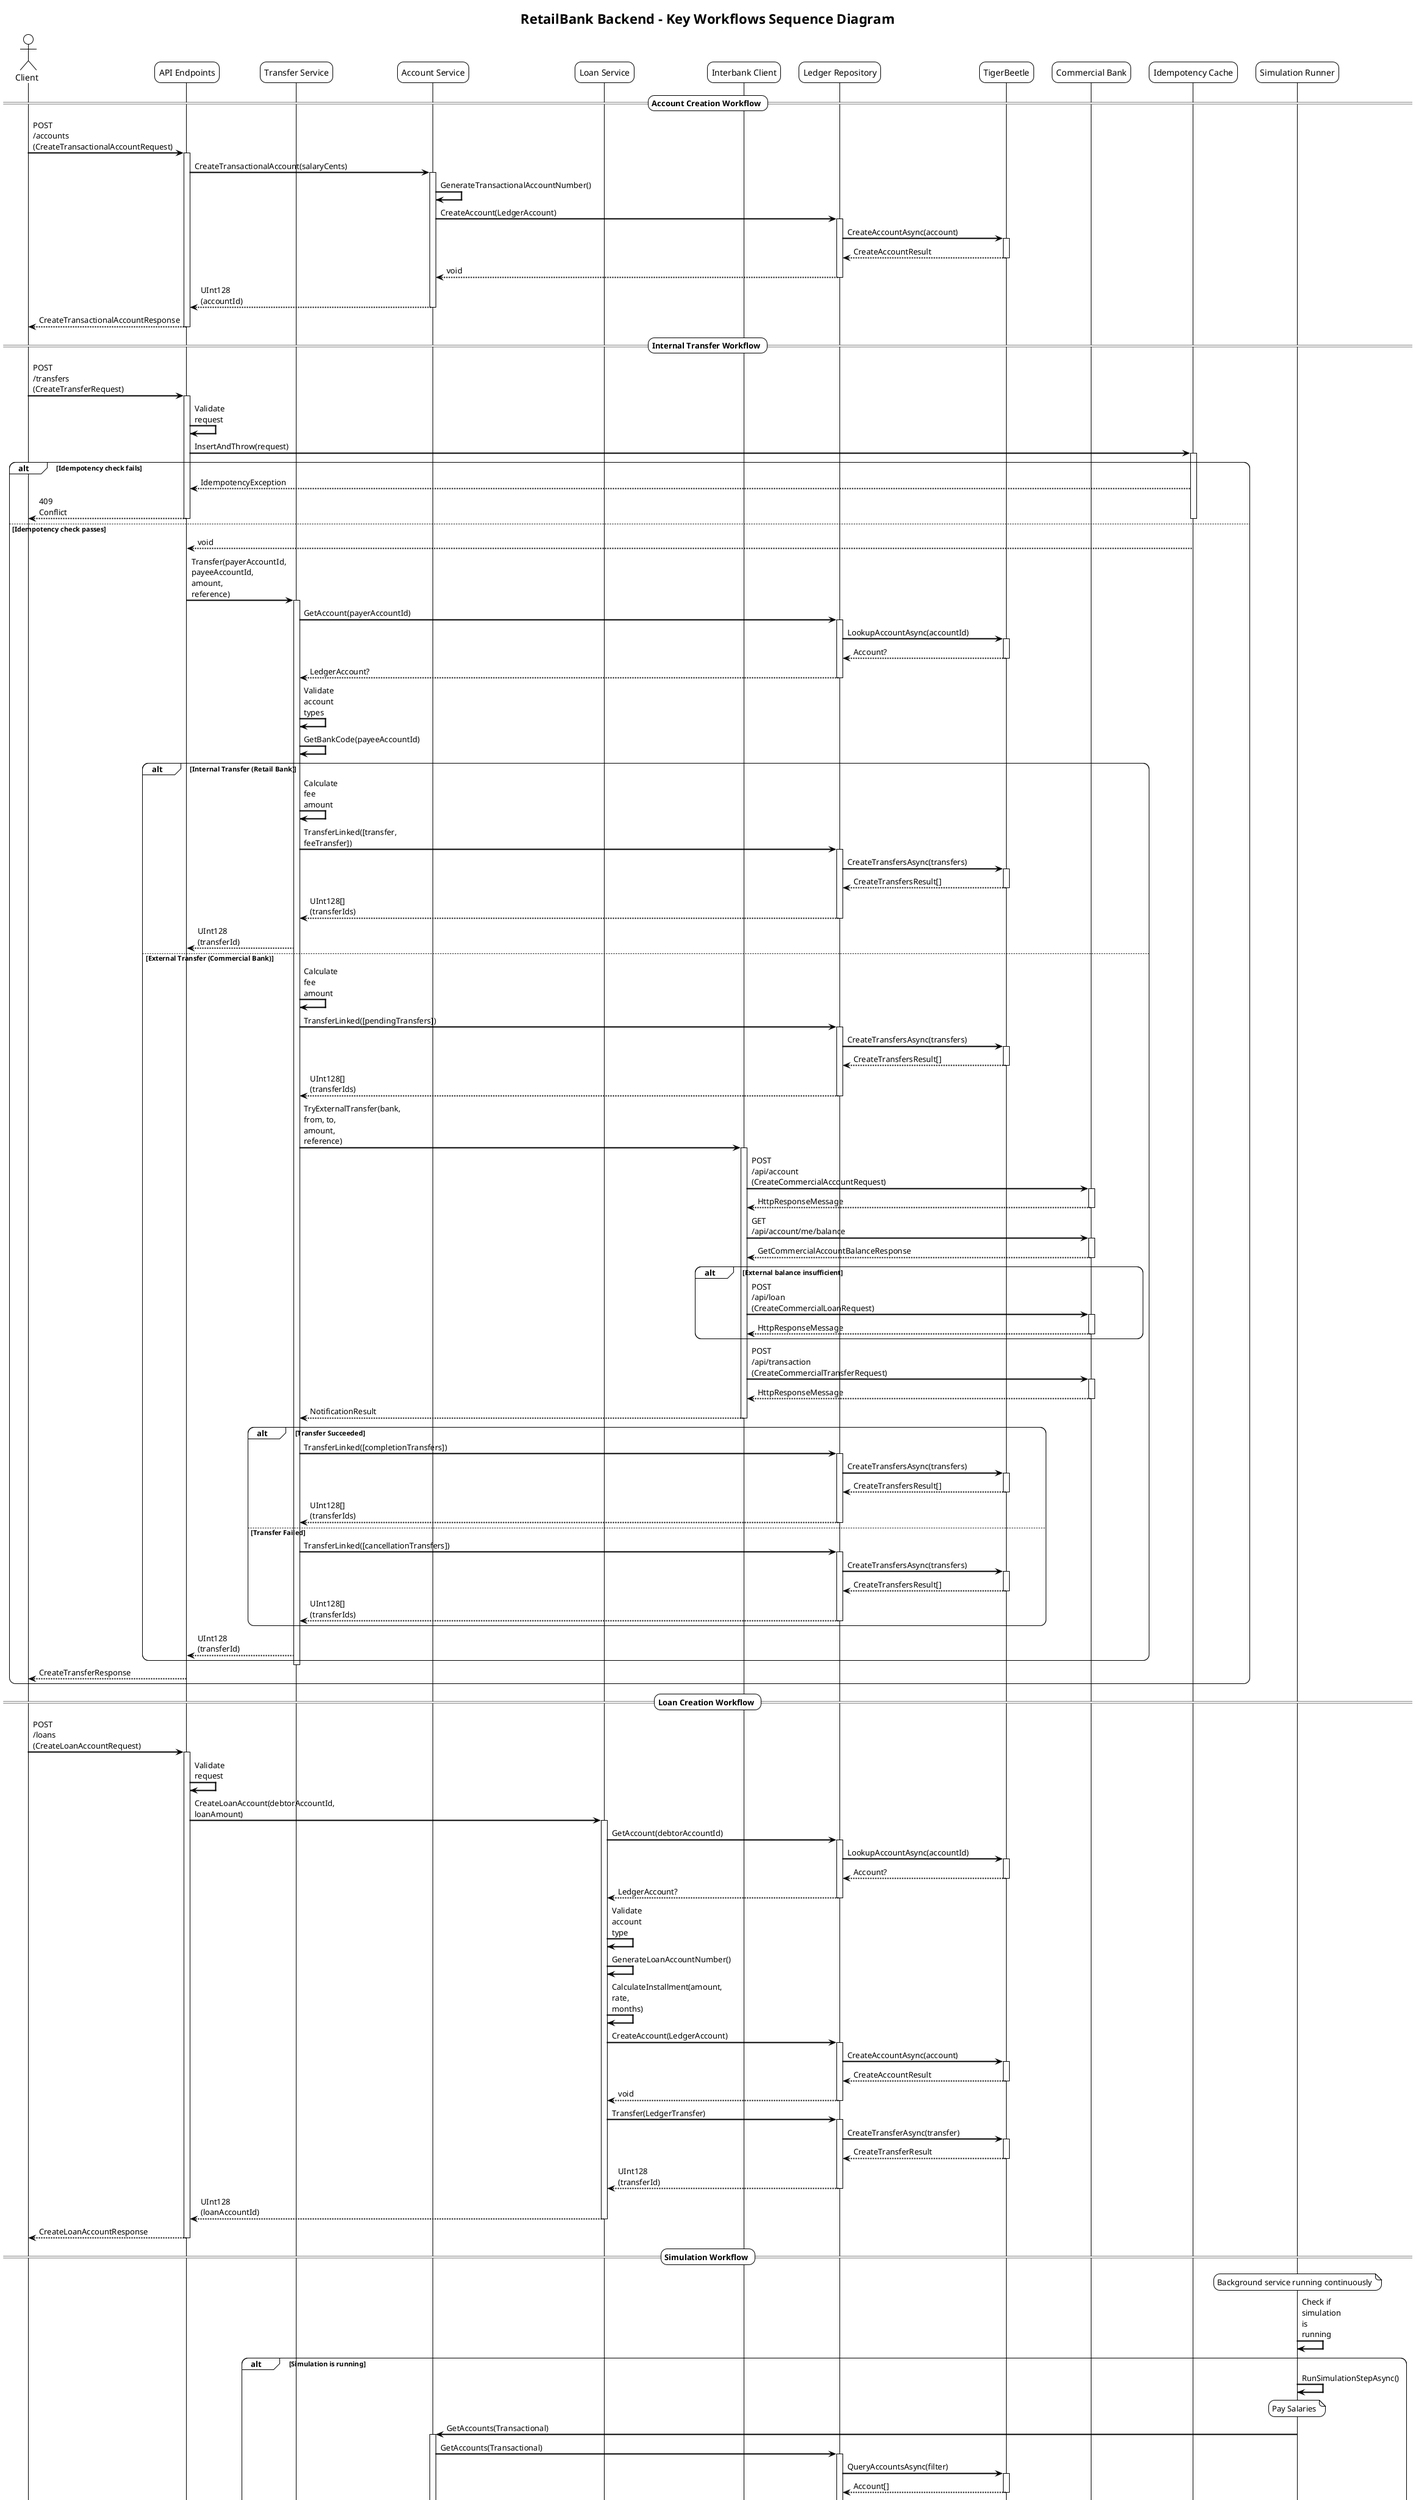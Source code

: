 @startuml RetailBank Backend Sequence Diagram

!theme plain
skinparam sequenceMessageAlignment below
skinparam sequenceArrowThickness 2
skinparam roundcorner 20
skinparam maxmessagesize 60

title RetailBank Backend - Key Workflows Sequence Diagram

actor "Client" as Client
participant "API Endpoints" as Endpoints
participant "Transfer Service" as TransferService
participant "Account Service" as AccountService
participant "Loan Service" as LoanService
participant "Interbank Client" as InterbankClient
participant "Ledger Repository" as LedgerRepository
participant "TigerBeetle" as TigerBeetle
participant "Commercial Bank" as CommercialBank
participant "Idempotency Cache" as IdempotencyCache
participant "Simulation Runner" as SimulationRunner

== Account Creation Workflow ==

Client -> Endpoints: POST /accounts (CreateTransactionalAccountRequest)
activate Endpoints

Endpoints -> AccountService: CreateTransactionalAccount(salaryCents)
activate AccountService

AccountService -> AccountService: GenerateTransactionalAccountNumber()
AccountService -> LedgerRepository: CreateAccount(LedgerAccount)
activate LedgerRepository

LedgerRepository -> TigerBeetle: CreateAccountAsync(account)
activate TigerBeetle
TigerBeetle --> LedgerRepository: CreateAccountResult
deactivate TigerBeetle

LedgerRepository --> AccountService: void
deactivate LedgerRepository

AccountService --> Endpoints: UInt128 (accountId)
deactivate AccountService

Endpoints --> Client: CreateTransactionalAccountResponse
deactivate Endpoints

== Internal Transfer Workflow ==

Client -> Endpoints: POST /transfers (CreateTransferRequest)
activate Endpoints

Endpoints -> Endpoints: Validate request
Endpoints -> IdempotencyCache: InsertAndThrow(request)
activate IdempotencyCache

alt Idempotency check fails
    IdempotencyCache --> Endpoints: IdempotencyException
    Endpoints --> Client: 409 Conflict
    deactivate IdempotencyCache
    deactivate Endpoints
else Idempotency check passes
    IdempotencyCache --> Endpoints: void
    deactivate IdempotencyCache

    Endpoints -> TransferService: Transfer(payerAccountId, payeeAccountId, amount, reference)
    activate TransferService

    TransferService -> LedgerRepository: GetAccount(payerAccountId)
    activate LedgerRepository
    LedgerRepository -> TigerBeetle: LookupAccountAsync(accountId)
    activate TigerBeetle
    TigerBeetle --> LedgerRepository: Account?
    deactivate TigerBeetle
    LedgerRepository --> TransferService: LedgerAccount?
    deactivate LedgerRepository

    TransferService -> TransferService: Validate account types
    TransferService -> TransferService: GetBankCode(payeeAccountId)

    alt Internal Transfer (Retail Bank)
        TransferService -> TransferService: Calculate fee amount
        TransferService -> LedgerRepository: TransferLinked([transfer, feeTransfer])
        activate LedgerRepository
        
        LedgerRepository -> TigerBeetle: CreateTransfersAsync(transfers)
        activate TigerBeetle
        TigerBeetle --> LedgerRepository: CreateTransfersResult[]
        deactivate TigerBeetle
        
        LedgerRepository --> TransferService: UInt128[] (transferIds)
        deactivate LedgerRepository
        
        TransferService --> Endpoints: UInt128 (transferId)
    else External Transfer (Commercial Bank)
        TransferService -> TransferService: Calculate fee amount
        TransferService -> LedgerRepository: TransferLinked([pendingTransfers])
        activate LedgerRepository
        
        LedgerRepository -> TigerBeetle: CreateTransfersAsync(transfers)
        activate TigerBeetle
        TigerBeetle --> LedgerRepository: CreateTransfersResult[]
        deactivate TigerBeetle
        
        LedgerRepository --> TransferService: UInt128[] (transferIds)
        deactivate LedgerRepository

        TransferService -> InterbankClient: TryExternalTransfer(bank, from, to, amount, reference)
        activate InterbankClient

        InterbankClient -> CommercialBank: POST /api/account (CreateCommercialAccountRequest)
        activate CommercialBank
        CommercialBank --> InterbankClient: HttpResponseMessage
        deactivate CommercialBank

        InterbankClient -> CommercialBank: GET /api/account/me/balance
        activate CommercialBank
        CommercialBank --> InterbankClient: GetCommercialAccountBalanceResponse
        deactivate CommercialBank

        alt External balance insufficient
            InterbankClient -> CommercialBank: POST /api/loan (CreateCommercialLoanRequest)
            activate CommercialBank
            CommercialBank --> InterbankClient: HttpResponseMessage
            deactivate CommercialBank
        end

        InterbankClient -> CommercialBank: POST /api/transaction (CreateCommercialTransferRequest)
        activate CommercialBank
        CommercialBank --> InterbankClient: HttpResponseMessage
        deactivate CommercialBank

        InterbankClient --> TransferService: NotificationResult
        deactivate InterbankClient

        alt Transfer Succeeded
            TransferService -> LedgerRepository: TransferLinked([completionTransfers])
            activate LedgerRepository
            LedgerRepository -> TigerBeetle: CreateTransfersAsync(transfers)
            activate TigerBeetle
            TigerBeetle --> LedgerRepository: CreateTransfersResult[]
            deactivate TigerBeetle
            LedgerRepository --> TransferService: UInt128[] (transferIds)
            deactivate LedgerRepository
        else Transfer Failed
            TransferService -> LedgerRepository: TransferLinked([cancellationTransfers])
            activate LedgerRepository
            LedgerRepository -> TigerBeetle: CreateTransfersAsync(transfers)
            activate TigerBeetle
            TigerBeetle --> LedgerRepository: CreateTransfersResult[]
            deactivate TigerBeetle
            LedgerRepository --> TransferService: UInt128[] (transferIds)
            deactivate LedgerRepository
        end

        TransferService --> Endpoints: UInt128 (transferId)
    end

    deactivate TransferService

    Endpoints --> Client: CreateTransferResponse
    deactivate Endpoints
end

== Loan Creation Workflow ==

Client -> Endpoints: POST /loans (CreateLoanAccountRequest)
activate Endpoints

Endpoints -> Endpoints: Validate request
Endpoints -> LoanService: CreateLoanAccount(debtorAccountId, loanAmount)
activate LoanService

LoanService -> LedgerRepository: GetAccount(debtorAccountId)
activate LedgerRepository
LedgerRepository -> TigerBeetle: LookupAccountAsync(accountId)
activate TigerBeetle
TigerBeetle --> LedgerRepository: Account?
deactivate TigerBeetle
LedgerRepository --> LoanService: LedgerAccount?
deactivate LedgerRepository

LoanService -> LoanService: Validate account type
LoanService -> LoanService: GenerateLoanAccountNumber()
LoanService -> LoanService: CalculateInstallment(amount, rate, months)

LoanService -> LedgerRepository: CreateAccount(LedgerAccount)
activate LedgerRepository
LedgerRepository -> TigerBeetle: CreateAccountAsync(account)
activate TigerBeetle
TigerBeetle --> LedgerRepository: CreateAccountResult
deactivate TigerBeetle
LedgerRepository --> LoanService: void
deactivate LedgerRepository

LoanService -> LedgerRepository: Transfer(LedgerTransfer)
activate LedgerRepository
LedgerRepository -> TigerBeetle: CreateTransferAsync(transfer)
activate TigerBeetle
TigerBeetle --> LedgerRepository: CreateTransferResult
deactivate TigerBeetle
LedgerRepository --> LoanService: UInt128 (transferId)
deactivate LedgerRepository

LoanService --> Endpoints: UInt128 (loanAccountId)
deactivate LoanService

Endpoints --> Client: CreateLoanAccountResponse
deactivate Endpoints

== Simulation Workflow ==

note over SimulationRunner: Background service running continuously

SimulationRunner -> SimulationRunner: Check if simulation is running

alt Simulation is running
    SimulationRunner -> SimulationRunner: RunSimulationStepAsync()
    
    note over SimulationRunner: Pay Salaries
    SimulationRunner -> AccountService: GetAccounts(Transactional)
    activate AccountService
    AccountService -> LedgerRepository: GetAccounts(Transactional)
    activate LedgerRepository
    LedgerRepository -> TigerBeetle: QueryAccountsAsync(filter)
    activate TigerBeetle
    TigerBeetle --> LedgerRepository: Account[]
    deactivate TigerBeetle
    LedgerRepository --> AccountService: LedgerAccount[]
    deactivate LedgerRepository
    AccountService --> SimulationRunner: LedgerAccount[]
    deactivate AccountService

    loop For each account
        SimulationRunner -> TransferService: PaySalary(accountId)
        activate TransferService
        TransferService -> LedgerRepository: GetAccount(accountId)
        activate LedgerRepository
        LedgerRepository -> TigerBeetle: LookupAccountAsync(accountId)
        activate TigerBeetle
        TigerBeetle --> LedgerRepository: Account?
        deactivate TigerBeetle
        LedgerRepository --> TransferService: LedgerAccount?
        deactivate LedgerRepository

        TransferService -> TransferService: Calculate fee amount
        TransferService -> LedgerRepository: TransferLinked([salaryTransfer, feeTransfer])
        activate LedgerRepository
        LedgerRepository -> TigerBeetle: CreateTransfersAsync(transfers)
        activate TigerBeetle
        TigerBeetle --> LedgerRepository: CreateTransfersResult[]
        deactivate TigerBeetle
        LedgerRepository --> TransferService: UInt128[] (transferIds)
        deactivate LedgerRepository
        TransferService --> SimulationRunner: void
        deactivate TransferService
    end

    note over SimulationRunner: Pay Installments
    SimulationRunner -> LoanService: GetAccounts(Loan)
    activate LoanService
    LoanService -> LedgerRepository: GetAccounts(Loan)
    activate LedgerRepository
    LedgerRepository -> TigerBeetle: QueryAccountsAsync(filter)
    activate TigerBeetle
    TigerBeetle --> LedgerRepository: Account[]
    deactivate TigerBeetle
    LedgerRepository --> LoanService: LedgerAccount[]
    deactivate LedgerRepository
    LoanService --> SimulationRunner: LedgerAccount[]
    deactivate LoanService

    loop For each loan account
        SimulationRunner -> LoanService: PayInstallment(loanAccountId)
        activate LoanService
        LoanService -> LedgerRepository: GetAccount(loanAccountId)
        activate LedgerRepository
        LedgerRepository -> TigerBeetle: LookupAccountAsync(accountId)
        activate TigerBeetle
        TigerBeetle --> LedgerRepository: Account?
        deactivate TigerBeetle
        LedgerRepository --> LoanService: LedgerAccount?
        deactivate LedgerRepository

        LoanService -> LedgerRepository: GetAccount(debitAccountId)
        activate LedgerRepository
        LedgerRepository -> TigerBeetle: LookupAccountAsync(accountId)
        activate TigerBeetle
        TigerBeetle --> LedgerRepository: Account?
        deactivate TigerBeetle
        LedgerRepository --> LoanService: LedgerAccount?
        deactivate LedgerRepository

        LoanService -> LoanService: Calculate interest and amount due

        alt Sufficient funds
            LoanService -> LedgerRepository: TransferLinked([principalTransfer, interestTransfer])
            activate LedgerRepository
            LedgerRepository -> TigerBeetle: CreateTransfersAsync(transfers)
            activate TigerBeetle
            TigerBeetle --> LedgerRepository: CreateTransfersResult[]
            deactivate TigerBeetle
            LedgerRepository --> LoanService: UInt128[] (transferIds)
            deactivate LedgerRepository
        else Insufficient funds
            LoanService -> LedgerRepository: BalanceAndCloseCredit(BadDebts, loanAccountId)
            activate LedgerRepository
            LedgerRepository -> TigerBeetle: CreateTransfersAsync([balanceTransfer, closeTransfer])
            activate TigerBeetle
            TigerBeetle --> LedgerRepository: CreateTransfersResult[]
            deactivate TigerBeetle
            LedgerRepository --> LoanService: (UInt128, UInt128) (transferIds)
            deactivate LedgerRepository
        end

        LoanService --> SimulationRunner: void
        deactivate LoanService
    end

    SimulationRunner -> SimulationRunner: Wait for next simulation step
end

@enduml

